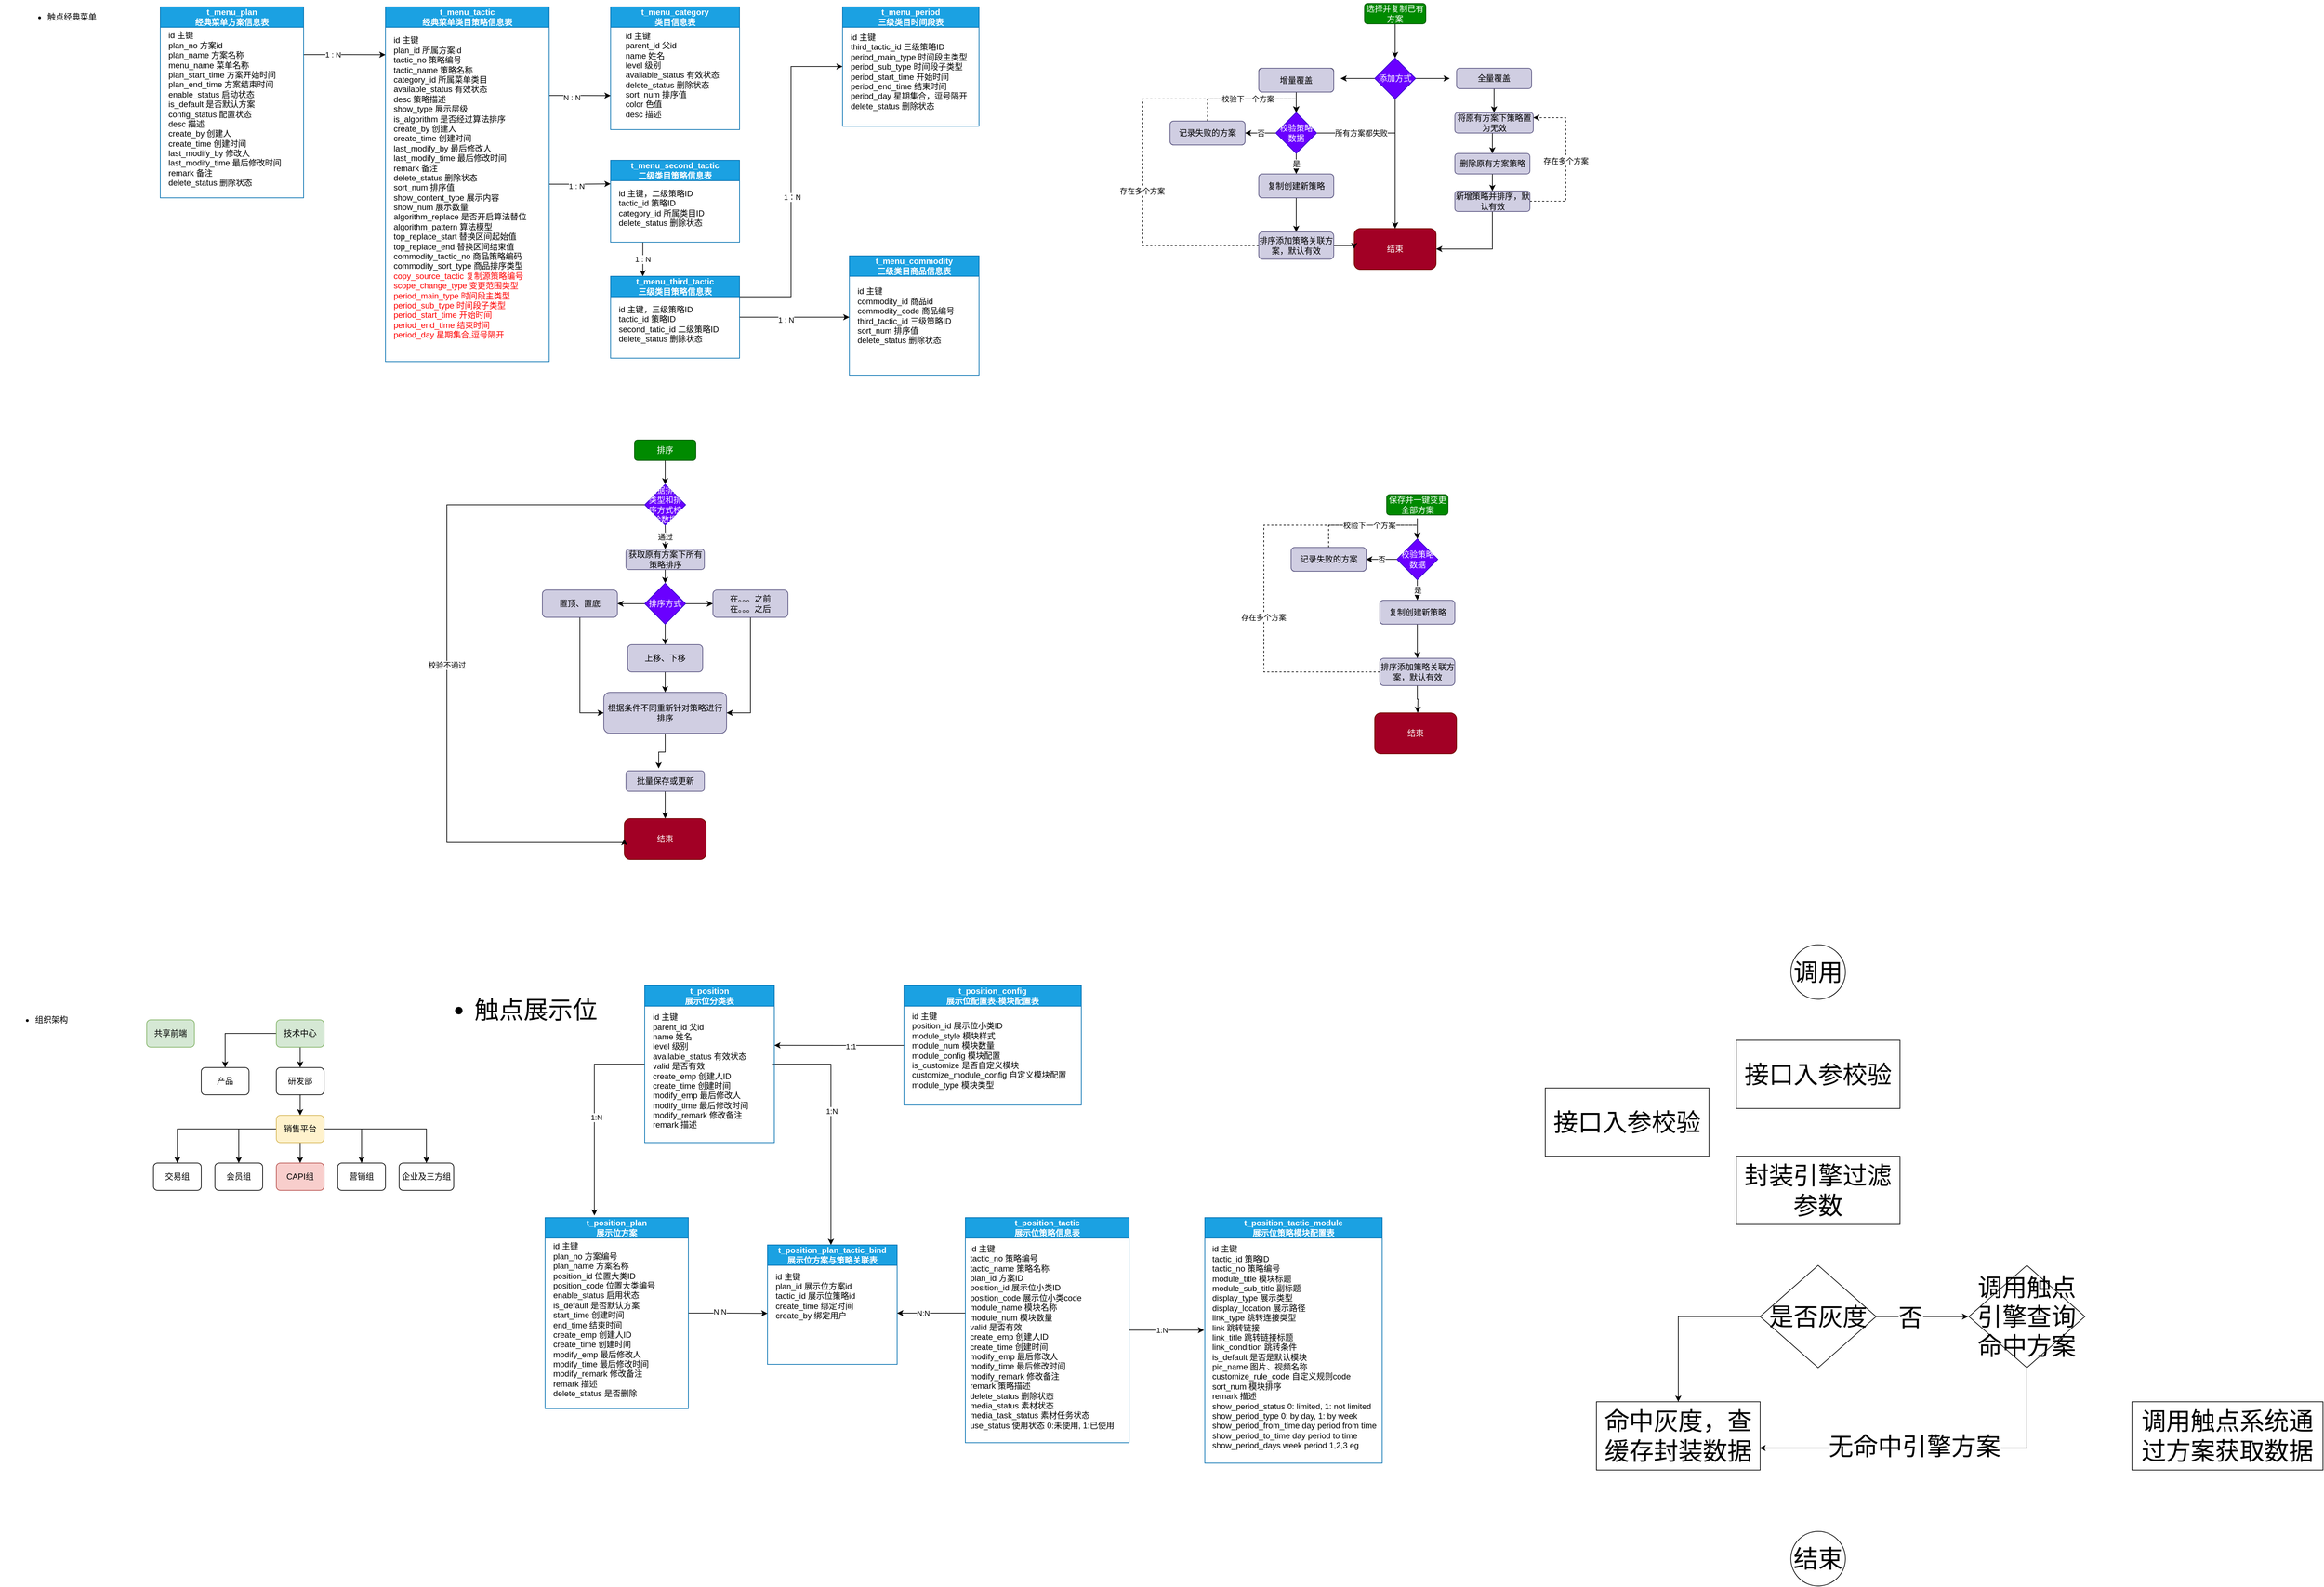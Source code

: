 <mxfile version="20.8.20" type="github">
  <diagram id="4Sr3pd_Fo9CKyCCXNbhV" name="第 1 页">
    <mxGraphModel dx="3247" dy="840" grid="1" gridSize="10" guides="1" tooltips="1" connect="1" arrows="1" fold="1" page="1" pageScale="1" pageWidth="827" pageHeight="1169" math="0" shadow="0">
      <root>
        <mxCell id="0" />
        <mxCell id="1" parent="0" />
        <mxCell id="rn0mMrodME0fii2WGuMn-10" style="edgeStyle=none;rounded=0;orthogonalLoop=1;jettySize=auto;html=1;exitX=0.5;exitY=1;exitDx=0;exitDy=0;entryX=0.5;entryY=0;entryDx=0;entryDy=0;" parent="1" source="rn0mMrodME0fii2WGuMn-2" target="rn0mMrodME0fii2WGuMn-3" edge="1">
          <mxGeometry relative="1" as="geometry" />
        </mxCell>
        <mxCell id="rn0mMrodME0fii2WGuMn-2" value="选择并复制已有方案" style="rounded=1;whiteSpace=wrap;html=1;fillColor=#008a00;strokeColor=#005700;fontColor=#ffffff;" parent="1" vertex="1">
          <mxGeometry x="355" y="10" width="90" height="30" as="geometry" />
        </mxCell>
        <mxCell id="rn0mMrodME0fii2WGuMn-11" style="edgeStyle=none;rounded=0;orthogonalLoop=1;jettySize=auto;html=1;exitX=1;exitY=0.5;exitDx=0;exitDy=0;" parent="1" source="rn0mMrodME0fii2WGuMn-3" edge="1">
          <mxGeometry relative="1" as="geometry">
            <mxPoint x="480" y="120" as="targetPoint" />
          </mxGeometry>
        </mxCell>
        <mxCell id="rn0mMrodME0fii2WGuMn-12" style="edgeStyle=none;rounded=0;orthogonalLoop=1;jettySize=auto;html=1;exitX=0;exitY=0.5;exitDx=0;exitDy=0;" parent="1" source="rn0mMrodME0fii2WGuMn-3" edge="1">
          <mxGeometry relative="1" as="geometry">
            <mxPoint x="320" y="120" as="targetPoint" />
          </mxGeometry>
        </mxCell>
        <mxCell id="rn0mMrodME0fii2WGuMn-13" style="edgeStyle=none;rounded=0;orthogonalLoop=1;jettySize=auto;html=1;exitX=0.5;exitY=1;exitDx=0;exitDy=0;entryX=0.5;entryY=0;entryDx=0;entryDy=0;" parent="1" source="rn0mMrodME0fii2WGuMn-3" target="rn0mMrodME0fii2WGuMn-14" edge="1">
          <mxGeometry relative="1" as="geometry">
            <mxPoint x="400" y="210" as="targetPoint" />
          </mxGeometry>
        </mxCell>
        <mxCell id="rn0mMrodME0fii2WGuMn-3" value="添加方式" style="rhombus;whiteSpace=wrap;html=1;fillColor=#6a00ff;fontColor=#ffffff;strokeColor=#3700CC;" parent="1" vertex="1">
          <mxGeometry x="370" y="90" width="60" height="60" as="geometry" />
        </mxCell>
        <mxCell id="rn0mMrodME0fii2WGuMn-4" value="增量覆盖" style="rounded=1;whiteSpace=wrap;html=1;" parent="1" vertex="1">
          <mxGeometry x="200" y="105" width="110" height="30" as="geometry" />
        </mxCell>
        <mxCell id="rn0mMrodME0fii2WGuMn-26" value="" style="edgeStyle=orthogonalEdgeStyle;rounded=0;orthogonalLoop=1;jettySize=auto;html=1;" parent="1" source="rn0mMrodME0fii2WGuMn-6" target="rn0mMrodME0fii2WGuMn-25" edge="1">
          <mxGeometry relative="1" as="geometry" />
        </mxCell>
        <mxCell id="rn0mMrodME0fii2WGuMn-6" value="全量覆盖" style="rounded=1;whiteSpace=wrap;html=1;fillColor=#d0cee2;strokeColor=#56517e;" parent="1" vertex="1">
          <mxGeometry x="490" y="105" width="110" height="30" as="geometry" />
        </mxCell>
        <mxCell id="rn0mMrodME0fii2WGuMn-19" style="edgeStyle=none;rounded=0;orthogonalLoop=1;jettySize=auto;html=1;exitX=0.5;exitY=1;exitDx=0;exitDy=0;entryX=0.5;entryY=0;entryDx=0;entryDy=0;" parent="1" source="rn0mMrodME0fii2WGuMn-8" target="rn0mMrodME0fii2WGuMn-15" edge="1">
          <mxGeometry relative="1" as="geometry" />
        </mxCell>
        <mxCell id="rn0mMrodME0fii2WGuMn-8" value="增量覆盖" style="rounded=1;whiteSpace=wrap;html=1;fillColor=#d0cee2;strokeColor=#56517e;" parent="1" vertex="1">
          <mxGeometry x="200" y="105" width="110" height="35" as="geometry" />
        </mxCell>
        <mxCell id="rn0mMrodME0fii2WGuMn-14" value="结束" style="rounded=1;whiteSpace=wrap;html=1;fillColor=#a20025;strokeColor=#6F0000;fontColor=#ffffff;" parent="1" vertex="1">
          <mxGeometry x="340" y="340" width="120" height="60" as="geometry" />
        </mxCell>
        <mxCell id="rn0mMrodME0fii2WGuMn-21" value="是" style="edgeStyle=orthogonalEdgeStyle;rounded=0;orthogonalLoop=1;jettySize=auto;html=1;exitX=0.5;exitY=1;exitDx=0;exitDy=0;entryX=0.5;entryY=0;entryDx=0;entryDy=0;" parent="1" source="rn0mMrodME0fii2WGuMn-15" target="rn0mMrodME0fii2WGuMn-20" edge="1">
          <mxGeometry relative="1" as="geometry" />
        </mxCell>
        <mxCell id="rn0mMrodME0fii2WGuMn-33" value="否" style="edgeStyle=orthogonalEdgeStyle;rounded=0;orthogonalLoop=1;jettySize=auto;html=1;exitX=0;exitY=0.5;exitDx=0;exitDy=0;entryX=1;entryY=0.5;entryDx=0;entryDy=0;" parent="1" source="rn0mMrodME0fii2WGuMn-15" target="rn0mMrodME0fii2WGuMn-32" edge="1">
          <mxGeometry relative="1" as="geometry" />
        </mxCell>
        <mxCell id="rn0mMrodME0fii2WGuMn-35" value="所有方案都失败" style="edgeStyle=orthogonalEdgeStyle;rounded=0;orthogonalLoop=1;jettySize=auto;html=1;exitX=1;exitY=0.5;exitDx=0;exitDy=0;entryX=0.5;entryY=0;entryDx=0;entryDy=0;" parent="1" source="rn0mMrodME0fii2WGuMn-15" target="rn0mMrodME0fii2WGuMn-14" edge="1">
          <mxGeometry x="-0.49" relative="1" as="geometry">
            <mxPoint as="offset" />
          </mxGeometry>
        </mxCell>
        <mxCell id="rn0mMrodME0fii2WGuMn-15" value="校验策略数据" style="rhombus;whiteSpace=wrap;html=1;fillColor=#6a00ff;fontColor=#ffffff;strokeColor=#3700CC;" parent="1" vertex="1">
          <mxGeometry x="225" y="170" width="60" height="60" as="geometry" />
        </mxCell>
        <mxCell id="rn0mMrodME0fii2WGuMn-23" style="edgeStyle=orthogonalEdgeStyle;rounded=0;orthogonalLoop=1;jettySize=auto;html=1;exitX=0.5;exitY=1;exitDx=0;exitDy=0;entryX=0.5;entryY=0;entryDx=0;entryDy=0;" parent="1" source="rn0mMrodME0fii2WGuMn-20" target="rn0mMrodME0fii2WGuMn-22" edge="1">
          <mxGeometry relative="1" as="geometry" />
        </mxCell>
        <mxCell id="rn0mMrodME0fii2WGuMn-20" value="复制创建新策略" style="rounded=1;whiteSpace=wrap;html=1;fillColor=#d0cee2;strokeColor=#56517e;" parent="1" vertex="1">
          <mxGeometry x="200" y="260" width="110" height="35" as="geometry" />
        </mxCell>
        <mxCell id="rn0mMrodME0fii2WGuMn-36" style="edgeStyle=orthogonalEdgeStyle;rounded=0;orthogonalLoop=1;jettySize=auto;html=1;exitX=1;exitY=0.5;exitDx=0;exitDy=0;entryX=0;entryY=0.5;entryDx=0;entryDy=0;" parent="1" source="rn0mMrodME0fii2WGuMn-22" target="rn0mMrodME0fii2WGuMn-14" edge="1">
          <mxGeometry relative="1" as="geometry" />
        </mxCell>
        <mxCell id="rn0mMrodME0fii2WGuMn-40" style="edgeStyle=orthogonalEdgeStyle;rounded=0;orthogonalLoop=1;jettySize=auto;html=1;exitX=0;exitY=0.5;exitDx=0;exitDy=0;dashed=1;entryX=0.5;entryY=0;entryDx=0;entryDy=0;" parent="1" source="rn0mMrodME0fii2WGuMn-22" target="rn0mMrodME0fii2WGuMn-15" edge="1">
          <mxGeometry relative="1" as="geometry">
            <mxPoint x="260" y="160" as="targetPoint" />
            <Array as="points">
              <mxPoint x="30" y="365" />
              <mxPoint x="30" y="150" />
              <mxPoint x="255" y="150" />
            </Array>
          </mxGeometry>
        </mxCell>
        <mxCell id="rn0mMrodME0fii2WGuMn-41" value="存在多个方案" style="edgeLabel;html=1;align=center;verticalAlign=middle;resizable=0;points=[];" parent="rn0mMrodME0fii2WGuMn-40" vertex="1" connectable="0">
          <mxGeometry x="-0.207" y="1" relative="1" as="geometry">
            <mxPoint as="offset" />
          </mxGeometry>
        </mxCell>
        <mxCell id="rn0mMrodME0fii2WGuMn-22" value="排序添加策略关联方案，默认有效" style="rounded=1;whiteSpace=wrap;html=1;fillColor=#d0cee2;strokeColor=#56517e;" parent="1" vertex="1">
          <mxGeometry x="200" y="345" width="110" height="40" as="geometry" />
        </mxCell>
        <mxCell id="rn0mMrodME0fii2WGuMn-31" style="edgeStyle=orthogonalEdgeStyle;rounded=0;orthogonalLoop=1;jettySize=auto;html=1;exitX=0.5;exitY=1;exitDx=0;exitDy=0;entryX=0.5;entryY=0;entryDx=0;entryDy=0;" parent="1" source="rn0mMrodME0fii2WGuMn-25" target="rn0mMrodME0fii2WGuMn-27" edge="1">
          <mxGeometry relative="1" as="geometry" />
        </mxCell>
        <mxCell id="rn0mMrodME0fii2WGuMn-25" value="将原有方案下策略置为无效" style="whiteSpace=wrap;html=1;rounded=1;fillColor=#d0cee2;strokeColor=#56517e;" parent="1" vertex="1">
          <mxGeometry x="487.5" y="170" width="115" height="30" as="geometry" />
        </mxCell>
        <mxCell id="rn0mMrodME0fii2WGuMn-29" style="edgeStyle=orthogonalEdgeStyle;rounded=0;orthogonalLoop=1;jettySize=auto;html=1;exitX=0.5;exitY=1;exitDx=0;exitDy=0;entryX=0.5;entryY=0;entryDx=0;entryDy=0;" parent="1" source="rn0mMrodME0fii2WGuMn-27" target="rn0mMrodME0fii2WGuMn-28" edge="1">
          <mxGeometry relative="1" as="geometry" />
        </mxCell>
        <mxCell id="rn0mMrodME0fii2WGuMn-27" value="删除原有方案策略" style="rounded=1;whiteSpace=wrap;html=1;fillColor=#d0cee2;strokeColor=#56517e;" parent="1" vertex="1">
          <mxGeometry x="487.5" y="230" width="110" height="30" as="geometry" />
        </mxCell>
        <mxCell id="rn0mMrodME0fii2WGuMn-30" style="edgeStyle=orthogonalEdgeStyle;rounded=0;orthogonalLoop=1;jettySize=auto;html=1;exitX=0.5;exitY=1;exitDx=0;exitDy=0;entryX=1;entryY=0.5;entryDx=0;entryDy=0;" parent="1" source="rn0mMrodME0fii2WGuMn-28" target="rn0mMrodME0fii2WGuMn-14" edge="1">
          <mxGeometry relative="1" as="geometry" />
        </mxCell>
        <mxCell id="rn0mMrodME0fii2WGuMn-37" value="存在多个方案" style="edgeStyle=orthogonalEdgeStyle;rounded=0;orthogonalLoop=1;jettySize=auto;html=1;exitX=1;exitY=0.5;exitDx=0;exitDy=0;entryX=1;entryY=0.25;entryDx=0;entryDy=0;dashed=1;" parent="1" source="rn0mMrodME0fii2WGuMn-28" target="rn0mMrodME0fii2WGuMn-25" edge="1">
          <mxGeometry relative="1" as="geometry">
            <Array as="points">
              <mxPoint x="650" y="300" />
              <mxPoint x="650" y="178" />
            </Array>
          </mxGeometry>
        </mxCell>
        <mxCell id="rn0mMrodME0fii2WGuMn-28" value="新增策略并排序，默认有效" style="rounded=1;whiteSpace=wrap;html=1;fillColor=#d0cee2;strokeColor=#56517e;" parent="1" vertex="1">
          <mxGeometry x="487.5" y="285" width="110" height="30" as="geometry" />
        </mxCell>
        <mxCell id="rn0mMrodME0fii2WGuMn-34" value="校验下一个方案" style="edgeStyle=orthogonalEdgeStyle;rounded=0;orthogonalLoop=1;jettySize=auto;html=1;exitX=0.5;exitY=0;exitDx=0;exitDy=0;entryX=0.5;entryY=0;entryDx=0;entryDy=0;dashed=1;" parent="1" source="rn0mMrodME0fii2WGuMn-32" target="rn0mMrodME0fii2WGuMn-15" edge="1">
          <mxGeometry relative="1" as="geometry" />
        </mxCell>
        <mxCell id="rn0mMrodME0fii2WGuMn-32" value="记录失败的方案" style="rounded=1;whiteSpace=wrap;html=1;fillColor=#d0cee2;strokeColor=#56517e;" parent="1" vertex="1">
          <mxGeometry x="70" y="182.5" width="110" height="35" as="geometry" />
        </mxCell>
        <mxCell id="rn0mMrodME0fii2WGuMn-43" value="保存并一键变更全部方案" style="rounded=1;whiteSpace=wrap;html=1;fillColor=#008a00;strokeColor=#005700;fontColor=#ffffff;" parent="1" vertex="1">
          <mxGeometry x="387.5" y="730" width="90" height="30" as="geometry" />
        </mxCell>
        <mxCell id="rn0mMrodME0fii2WGuMn-51" style="edgeStyle=none;rounded=0;orthogonalLoop=1;jettySize=auto;html=1;exitX=0.5;exitY=1;exitDx=0;exitDy=0;entryX=0.5;entryY=0;entryDx=0;entryDy=0;" parent="1" target="rn0mMrodME0fii2WGuMn-57" edge="1">
          <mxGeometry relative="1" as="geometry">
            <mxPoint x="432.5" y="765" as="sourcePoint" />
          </mxGeometry>
        </mxCell>
        <mxCell id="rn0mMrodME0fii2WGuMn-53" value="结束" style="rounded=1;whiteSpace=wrap;html=1;fillColor=#a20025;strokeColor=#6F0000;fontColor=#ffffff;" parent="1" vertex="1">
          <mxGeometry x="370" y="1050" width="120" height="60" as="geometry" />
        </mxCell>
        <mxCell id="rn0mMrodME0fii2WGuMn-54" value="是" style="edgeStyle=orthogonalEdgeStyle;rounded=0;orthogonalLoop=1;jettySize=auto;html=1;exitX=0.5;exitY=1;exitDx=0;exitDy=0;entryX=0.5;entryY=0;entryDx=0;entryDy=0;" parent="1" source="rn0mMrodME0fii2WGuMn-57" target="rn0mMrodME0fii2WGuMn-59" edge="1">
          <mxGeometry relative="1" as="geometry" />
        </mxCell>
        <mxCell id="rn0mMrodME0fii2WGuMn-55" value="否" style="edgeStyle=orthogonalEdgeStyle;rounded=0;orthogonalLoop=1;jettySize=auto;html=1;exitX=0;exitY=0.5;exitDx=0;exitDy=0;entryX=1;entryY=0.5;entryDx=0;entryDy=0;" parent="1" source="rn0mMrodME0fii2WGuMn-57" target="rn0mMrodME0fii2WGuMn-72" edge="1">
          <mxGeometry relative="1" as="geometry" />
        </mxCell>
        <mxCell id="rn0mMrodME0fii2WGuMn-57" value="校验策略数据" style="rhombus;whiteSpace=wrap;html=1;fillColor=#6a00ff;fontColor=#ffffff;strokeColor=#3700CC;" parent="1" vertex="1">
          <mxGeometry x="402.5" y="795" width="60" height="60" as="geometry" />
        </mxCell>
        <mxCell id="rn0mMrodME0fii2WGuMn-58" style="edgeStyle=orthogonalEdgeStyle;rounded=0;orthogonalLoop=1;jettySize=auto;html=1;exitX=0.5;exitY=1;exitDx=0;exitDy=0;entryX=0.5;entryY=0;entryDx=0;entryDy=0;" parent="1" source="rn0mMrodME0fii2WGuMn-59" target="rn0mMrodME0fii2WGuMn-63" edge="1">
          <mxGeometry relative="1" as="geometry" />
        </mxCell>
        <mxCell id="rn0mMrodME0fii2WGuMn-59" value="复制创建新策略" style="rounded=1;whiteSpace=wrap;html=1;fillColor=#d0cee2;strokeColor=#56517e;" parent="1" vertex="1">
          <mxGeometry x="377.5" y="885" width="110" height="35" as="geometry" />
        </mxCell>
        <mxCell id="rn0mMrodME0fii2WGuMn-61" style="edgeStyle=orthogonalEdgeStyle;rounded=0;orthogonalLoop=1;jettySize=auto;html=1;exitX=0;exitY=0.5;exitDx=0;exitDy=0;dashed=1;entryX=0.5;entryY=0;entryDx=0;entryDy=0;" parent="1" source="rn0mMrodME0fii2WGuMn-63" target="rn0mMrodME0fii2WGuMn-57" edge="1">
          <mxGeometry relative="1" as="geometry">
            <mxPoint x="437.5" y="785" as="targetPoint" />
            <Array as="points">
              <mxPoint x="207.5" y="990" />
              <mxPoint x="207.5" y="775" />
              <mxPoint x="432.5" y="775" />
            </Array>
          </mxGeometry>
        </mxCell>
        <mxCell id="rn0mMrodME0fii2WGuMn-62" value="存在多个方案" style="edgeLabel;html=1;align=center;verticalAlign=middle;resizable=0;points=[];" parent="rn0mMrodME0fii2WGuMn-61" vertex="1" connectable="0">
          <mxGeometry x="-0.207" y="1" relative="1" as="geometry">
            <mxPoint as="offset" />
          </mxGeometry>
        </mxCell>
        <mxCell id="rn0mMrodME0fii2WGuMn-78" style="edgeStyle=orthogonalEdgeStyle;rounded=0;orthogonalLoop=1;jettySize=auto;html=1;exitX=0.5;exitY=1;exitDx=0;exitDy=0;" parent="1" source="rn0mMrodME0fii2WGuMn-63" edge="1">
          <mxGeometry relative="1" as="geometry">
            <mxPoint x="433" y="1050" as="targetPoint" />
          </mxGeometry>
        </mxCell>
        <mxCell id="rn0mMrodME0fii2WGuMn-63" value="排序添加策略关联方案，默认有效" style="rounded=1;whiteSpace=wrap;html=1;fillColor=#d0cee2;strokeColor=#56517e;" parent="1" vertex="1">
          <mxGeometry x="377.5" y="970" width="110" height="40" as="geometry" />
        </mxCell>
        <mxCell id="rn0mMrodME0fii2WGuMn-71" value="校验下一个方案" style="edgeStyle=orthogonalEdgeStyle;rounded=0;orthogonalLoop=1;jettySize=auto;html=1;exitX=0.5;exitY=0;exitDx=0;exitDy=0;entryX=0.5;entryY=0;entryDx=0;entryDy=0;dashed=1;" parent="1" source="rn0mMrodME0fii2WGuMn-72" target="rn0mMrodME0fii2WGuMn-57" edge="1">
          <mxGeometry relative="1" as="geometry" />
        </mxCell>
        <mxCell id="rn0mMrodME0fii2WGuMn-72" value="记录失败的方案" style="rounded=1;whiteSpace=wrap;html=1;fillColor=#d0cee2;strokeColor=#56517e;" parent="1" vertex="1">
          <mxGeometry x="247.5" y="807.5" width="110" height="35" as="geometry" />
        </mxCell>
        <mxCell id="rn0mMrodME0fii2WGuMn-79" value="t_menu_category&lt;br&gt;类目信息表" style="swimlane;whiteSpace=wrap;html=1;startSize=30;fillColor=#1ba1e2;fontColor=#ffffff;strokeColor=#006EAF;" parent="1" vertex="1">
          <mxGeometry x="-750" y="15" width="189" height="180" as="geometry" />
        </mxCell>
        <mxCell id="rn0mMrodME0fii2WGuMn-80" value="id 主键&lt;br&gt;parent_id 父id&lt;br&gt;name 姓名&lt;br&gt;level 级别&lt;br&gt;available_status 有效状态&lt;br&gt;delete_status 删除状态&lt;br&gt;sort_num 排序值&lt;br&gt;color 色值&lt;br&gt;desc 描述" style="text;html=1;align=left;verticalAlign=middle;resizable=0;points=[];autosize=1;strokeColor=none;fillColor=none;" parent="rn0mMrodME0fii2WGuMn-79" vertex="1">
          <mxGeometry x="20" y="30" width="160" height="140" as="geometry" />
        </mxCell>
        <mxCell id="rn0mMrodME0fii2WGuMn-81" value="t_menu_commodity&lt;br&gt;三级类目商品信息表" style="swimlane;whiteSpace=wrap;html=1;startSize=30;fillColor=#1ba1e2;fontColor=#ffffff;strokeColor=#006EAF;" parent="1" vertex="1">
          <mxGeometry x="-400" y="380" width="190" height="175" as="geometry" />
        </mxCell>
        <mxCell id="rn0mMrodME0fii2WGuMn-82" value="id 主键&lt;br&gt;commodity_id 商品id&lt;br&gt;commodity_code 商品编号&lt;br&gt;third_tactic_id 三级策略ID&lt;br&gt;sort_num 排序值&lt;br&gt;delete_status 删除状态" style="text;html=1;align=left;verticalAlign=middle;resizable=0;points=[];autosize=1;strokeColor=none;fillColor=none;" parent="rn0mMrodME0fii2WGuMn-81" vertex="1">
          <mxGeometry x="10" y="37.5" width="170" height="100" as="geometry" />
        </mxCell>
        <mxCell id="rn0mMrodME0fii2WGuMn-83" value="t_menu_period&lt;br&gt;三级类目时间段表" style="swimlane;whiteSpace=wrap;html=1;startSize=30;fillColor=#1ba1e2;fontColor=#ffffff;strokeColor=#006EAF;" parent="1" vertex="1">
          <mxGeometry x="-410" y="15" width="200" height="175" as="geometry" />
        </mxCell>
        <mxCell id="rn0mMrodME0fii2WGuMn-84" value="id 主键&lt;br&gt;third_tactic_id 三级策略ID&lt;br&gt;period_main_type 时间段主类型&lt;br&gt;period_sub_type 时间段子类型&lt;br&gt;period_start_time 开始时间&lt;br&gt;period_end_time 结束时间&lt;br&gt;period_day 星期集合，逗号隔开&lt;br&gt;delete_status 删除状态" style="text;html=1;align=left;verticalAlign=middle;resizable=0;points=[];autosize=1;strokeColor=none;fillColor=none;" parent="rn0mMrodME0fii2WGuMn-83" vertex="1">
          <mxGeometry x="10" y="30" width="190" height="130" as="geometry" />
        </mxCell>
        <mxCell id="rn0mMrodME0fii2WGuMn-99" style="edgeStyle=orthogonalEdgeStyle;rounded=0;orthogonalLoop=1;jettySize=auto;html=1;exitX=1;exitY=0.25;exitDx=0;exitDy=0;" parent="1" source="rn0mMrodME0fii2WGuMn-85" edge="1">
          <mxGeometry relative="1" as="geometry">
            <mxPoint x="-1080" y="85.176" as="targetPoint" />
          </mxGeometry>
        </mxCell>
        <mxCell id="rn0mMrodME0fii2WGuMn-100" value="1 : N" style="edgeLabel;html=1;align=center;verticalAlign=middle;resizable=0;points=[];" parent="rn0mMrodME0fii2WGuMn-99" vertex="1" connectable="0">
          <mxGeometry x="-0.288" relative="1" as="geometry">
            <mxPoint as="offset" />
          </mxGeometry>
        </mxCell>
        <mxCell id="rn0mMrodME0fii2WGuMn-85" value="t_menu_plan&lt;br&gt;经典菜单方案信息表" style="swimlane;whiteSpace=wrap;html=1;startSize=30;fillColor=#1ba1e2;fontColor=#ffffff;strokeColor=#006EAF;" parent="1" vertex="1">
          <mxGeometry x="-1410" y="15" width="210" height="280" as="geometry" />
        </mxCell>
        <mxCell id="rn0mMrodME0fii2WGuMn-86" value="id 主键&lt;br&gt;plan_no 方案id&lt;br&gt;plan_name 方案名称&lt;br&gt;menu_name 菜单名称&lt;br&gt;plan_start_time 方案开始时间&lt;br&gt;plan_end_time 方案结束时间&lt;br&gt;enable_status 启动状态&lt;br&gt;is_default 是否默认方案&lt;br&gt;config_status 配置状态&lt;br&gt;desc 描述&lt;br&gt;create_by 创建人&lt;br&gt;create_time 创建时间&lt;br&gt;last_modify_by 修改人&lt;br&gt;last_modify_time 最后修改时间&lt;br&gt;remark 备注&lt;br&gt;delete_status 删除状态" style="text;html=1;align=left;verticalAlign=middle;resizable=0;points=[];autosize=1;strokeColor=none;fillColor=none;" parent="rn0mMrodME0fii2WGuMn-85" vertex="1">
          <mxGeometry x="10" y="30" width="190" height="240" as="geometry" />
        </mxCell>
        <mxCell id="rn0mMrodME0fii2WGuMn-105" value="1 : N" style="edgeStyle=orthogonalEdgeStyle;rounded=0;orthogonalLoop=1;jettySize=auto;html=1;exitX=0.25;exitY=1;exitDx=0;exitDy=0;entryX=0.25;entryY=0;entryDx=0;entryDy=0;" parent="1" source="rn0mMrodME0fii2WGuMn-87" target="rn0mMrodME0fii2WGuMn-92" edge="1">
          <mxGeometry relative="1" as="geometry" />
        </mxCell>
        <mxCell id="rn0mMrodME0fii2WGuMn-87" value="t_menu_second_tactic&lt;br&gt;二级类目策略信息表" style="swimlane;whiteSpace=wrap;html=1;startSize=30;fillColor=#1ba1e2;fontColor=#ffffff;strokeColor=#006EAF;" parent="1" vertex="1">
          <mxGeometry x="-750" y="240" width="189" height="120" as="geometry" />
        </mxCell>
        <mxCell id="rn0mMrodME0fii2WGuMn-88" value="id 主键，二级策略ID&lt;br&gt;tactic_id 策略ID&lt;br&gt;category_id 所属类目ID&lt;br&gt;delete_status 删除状态" style="text;html=1;align=left;verticalAlign=middle;resizable=0;points=[];autosize=1;strokeColor=none;fillColor=none;" parent="rn0mMrodME0fii2WGuMn-87" vertex="1">
          <mxGeometry x="10" y="35" width="150" height="70" as="geometry" />
        </mxCell>
        <mxCell id="rn0mMrodME0fii2WGuMn-101" style="edgeStyle=orthogonalEdgeStyle;rounded=0;orthogonalLoop=1;jettySize=auto;html=1;exitX=1;exitY=0.25;exitDx=0;exitDy=0;" parent="1" source="rn0mMrodME0fii2WGuMn-89" edge="1">
          <mxGeometry relative="1" as="geometry">
            <mxPoint x="-750" y="145.176" as="targetPoint" />
          </mxGeometry>
        </mxCell>
        <mxCell id="rn0mMrodME0fii2WGuMn-102" value="N : N" style="edgeLabel;html=1;align=center;verticalAlign=middle;resizable=0;points=[];" parent="rn0mMrodME0fii2WGuMn-101" vertex="1" connectable="0">
          <mxGeometry x="-0.286" y="-3" relative="1" as="geometry">
            <mxPoint as="offset" />
          </mxGeometry>
        </mxCell>
        <mxCell id="rn0mMrodME0fii2WGuMn-103" style="edgeStyle=orthogonalEdgeStyle;rounded=0;orthogonalLoop=1;jettySize=auto;html=1;exitX=1;exitY=0.5;exitDx=0;exitDy=0;" parent="1" source="rn0mMrodME0fii2WGuMn-89" edge="1">
          <mxGeometry relative="1" as="geometry">
            <mxPoint x="-750" y="274.588" as="targetPoint" />
          </mxGeometry>
        </mxCell>
        <mxCell id="rn0mMrodME0fii2WGuMn-104" value="1 : N" style="edgeLabel;html=1;align=center;verticalAlign=middle;resizable=0;points=[];" parent="rn0mMrodME0fii2WGuMn-103" vertex="1" connectable="0">
          <mxGeometry x="0.216" y="-3" relative="1" as="geometry">
            <mxPoint x="-15" as="offset" />
          </mxGeometry>
        </mxCell>
        <mxCell id="rn0mMrodME0fii2WGuMn-89" value="t_menu_tactic&lt;br&gt;经典菜单类目策略信息表" style="swimlane;whiteSpace=wrap;html=1;startSize=30;fillColor=#1ba1e2;fontColor=#ffffff;strokeColor=#006EAF;" parent="1" vertex="1">
          <mxGeometry x="-1080" y="15" width="240" height="520" as="geometry" />
        </mxCell>
        <mxCell id="rn0mMrodME0fii2WGuMn-90" value="id 主键&lt;br&gt;plan_id 所属方案id&lt;br&gt;tactic_no 策略编号&lt;br&gt;tactic_name 策略名称&lt;br&gt;&lt;span style=&quot;background-color: initial;&quot;&gt;category_id 所属菜单类目&lt;/span&gt;&lt;div&gt;available_status 有效状态&lt;/div&gt;&lt;div&gt;desc 策略描述&lt;/div&gt;&lt;div&gt;show_type 展示层级&lt;/div&gt;&lt;div&gt;is_algorithm 是否经过算法排序&lt;/div&gt;&lt;div&gt;create_by 创建人&lt;/div&gt;&lt;div&gt;create_time 创建时间&lt;/div&gt;&lt;div&gt;last_modify_by 最后修改人&lt;/div&gt;&lt;div&gt;last_modify_time 最后修改时间&lt;/div&gt;&lt;div&gt;remark 备注&lt;/div&gt;&lt;div&gt;delete_status 删除状态&lt;/div&gt;&lt;div&gt;sort_num 排序值&lt;/div&gt;&lt;div&gt;show_content_type 展示内容&lt;/div&gt;&lt;div&gt;show_num 展示数量&lt;/div&gt;&lt;div&gt;algorithm_replace 是否开启算法替位&lt;/div&gt;&lt;div&gt;algorithm_pattern 算法模型&lt;/div&gt;&lt;div&gt;top_replace_start 替换区间起始值&lt;/div&gt;&lt;div&gt;top_replace_end 替换区间结束值&lt;/div&gt;&lt;div&gt;commodity_tactic_no 商品策略编码&lt;/div&gt;&lt;div&gt;commodity_sort_type 商品排序类型&lt;/div&gt;&lt;div&gt;&lt;font color=&quot;#ff0000&quot;&gt;copy_source_tactic 复制源策略编号&lt;/font&gt;&lt;/div&gt;&lt;div&gt;&lt;font color=&quot;#ff0000&quot;&gt;scope_change_type 变更范围类型&lt;/font&gt;&lt;/div&gt;&lt;div&gt;&lt;font color=&quot;#ff0000&quot;&gt;period_main_type 时间段主类型&lt;/font&gt;&lt;/div&gt;&lt;div&gt;&lt;font color=&quot;#ff0000&quot;&gt;period_sub_type 时间段子类型&lt;/font&gt;&lt;/div&gt;&lt;div&gt;&lt;font color=&quot;#ff0000&quot;&gt;period_start_time 开始时间&lt;/font&gt;&lt;/div&gt;&lt;div&gt;&lt;font color=&quot;#ff0000&quot;&gt;period_end_time 结束时间&lt;/font&gt;&lt;/div&gt;&lt;div&gt;&lt;font color=&quot;#ff0000&quot;&gt;period_day 星期集合,逗号隔开&lt;/font&gt;&lt;/div&gt;" style="text;html=1;align=left;verticalAlign=middle;resizable=0;points=[];autosize=1;strokeColor=none;fillColor=none;" parent="rn0mMrodME0fii2WGuMn-89" vertex="1">
          <mxGeometry x="10" y="35" width="220" height="460" as="geometry" />
        </mxCell>
        <mxCell id="rn0mMrodME0fii2WGuMn-94" style="edgeStyle=orthogonalEdgeStyle;rounded=0;orthogonalLoop=1;jettySize=auto;html=1;exitX=1;exitY=0.5;exitDx=0;exitDy=0;" parent="1" source="rn0mMrodME0fii2WGuMn-92" edge="1">
          <mxGeometry relative="1" as="geometry">
            <mxPoint x="-400" y="470" as="targetPoint" />
          </mxGeometry>
        </mxCell>
        <mxCell id="rn0mMrodME0fii2WGuMn-98" value="1 : N" style="edgeLabel;html=1;align=center;verticalAlign=middle;resizable=0;points=[];" parent="rn0mMrodME0fii2WGuMn-94" vertex="1" connectable="0">
          <mxGeometry x="-0.165" y="-4" relative="1" as="geometry">
            <mxPoint as="offset" />
          </mxGeometry>
        </mxCell>
        <mxCell id="rn0mMrodME0fii2WGuMn-96" style="edgeStyle=orthogonalEdgeStyle;rounded=0;orthogonalLoop=1;jettySize=auto;html=1;exitX=1;exitY=0.25;exitDx=0;exitDy=0;entryX=0;entryY=0.5;entryDx=0;entryDy=0;" parent="1" source="rn0mMrodME0fii2WGuMn-92" target="rn0mMrodME0fii2WGuMn-83" edge="1">
          <mxGeometry relative="1" as="geometry" />
        </mxCell>
        <mxCell id="rn0mMrodME0fii2WGuMn-97" value="1：N&lt;br&gt;" style="edgeLabel;html=1;align=center;verticalAlign=middle;resizable=0;points=[];" parent="rn0mMrodME0fii2WGuMn-96" vertex="1" connectable="0">
          <mxGeometry x="-0.093" y="-1" relative="1" as="geometry">
            <mxPoint as="offset" />
          </mxGeometry>
        </mxCell>
        <mxCell id="rn0mMrodME0fii2WGuMn-92" value="t_menu_third_tactic&lt;br&gt;三级类目策略信息表" style="swimlane;whiteSpace=wrap;html=1;startSize=30;fillColor=#1ba1e2;fontColor=#ffffff;strokeColor=#006EAF;" parent="1" vertex="1">
          <mxGeometry x="-750" y="410" width="189" height="120" as="geometry" />
        </mxCell>
        <mxCell id="rn0mMrodME0fii2WGuMn-93" value="id 主键，三级策略ID&lt;br&gt;tactic_id 策略ID&lt;br&gt;second_tatic_id 二级策略ID&lt;br&gt;delete_status 删除状态" style="text;html=1;align=left;verticalAlign=middle;resizable=0;points=[];autosize=1;strokeColor=none;fillColor=none;" parent="rn0mMrodME0fii2WGuMn-92" vertex="1">
          <mxGeometry x="10" y="35" width="170" height="70" as="geometry" />
        </mxCell>
        <mxCell id="rn0mMrodME0fii2WGuMn-165" style="edgeStyle=orthogonalEdgeStyle;rounded=0;orthogonalLoop=1;jettySize=auto;html=1;exitX=0.5;exitY=1;exitDx=0;exitDy=0;entryX=0.5;entryY=0;entryDx=0;entryDy=0;" parent="1" source="rn0mMrodME0fii2WGuMn-107" target="rn0mMrodME0fii2WGuMn-141" edge="1">
          <mxGeometry relative="1" as="geometry" />
        </mxCell>
        <mxCell id="rn0mMrodME0fii2WGuMn-107" value="排序" style="rounded=1;whiteSpace=wrap;html=1;fillColor=#008a00;strokeColor=#005700;fontColor=#ffffff;" parent="1" vertex="1">
          <mxGeometry x="-715" y="650" width="90" height="30" as="geometry" />
        </mxCell>
        <mxCell id="rn0mMrodME0fii2WGuMn-113" value="通过" style="edgeStyle=orthogonalEdgeStyle;rounded=0;orthogonalLoop=1;jettySize=auto;html=1;" parent="1" target="rn0mMrodME0fii2WGuMn-129" edge="1">
          <mxGeometry relative="1" as="geometry">
            <mxPoint x="-670.059" y="775" as="sourcePoint" />
          </mxGeometry>
        </mxCell>
        <mxCell id="rn0mMrodME0fii2WGuMn-117" value="结束" style="rounded=1;whiteSpace=wrap;html=1;fillColor=#a20025;strokeColor=#6F0000;fontColor=#ffffff;" parent="1" vertex="1">
          <mxGeometry x="-730" y="1205" width="120" height="60" as="geometry" />
        </mxCell>
        <mxCell id="rn0mMrodME0fii2WGuMn-183" style="edgeStyle=orthogonalEdgeStyle;rounded=0;orthogonalLoop=1;jettySize=auto;html=1;exitX=0.5;exitY=1;exitDx=0;exitDy=0;entryX=0.5;entryY=0;entryDx=0;entryDy=0;" parent="1" source="rn0mMrodME0fii2WGuMn-127" edge="1">
          <mxGeometry relative="1" as="geometry">
            <mxPoint x="-670" y="1020" as="targetPoint" />
          </mxGeometry>
        </mxCell>
        <mxCell id="rn0mMrodME0fii2WGuMn-127" value="上移、下移" style="rounded=1;whiteSpace=wrap;html=1;fillColor=#d0cee2;strokeColor=#56517e;" parent="1" vertex="1">
          <mxGeometry x="-725" y="950" width="110" height="40" as="geometry" />
        </mxCell>
        <mxCell id="rn0mMrodME0fii2WGuMn-171" style="edgeStyle=orthogonalEdgeStyle;rounded=0;orthogonalLoop=1;jettySize=auto;html=1;exitX=0.5;exitY=1;exitDx=0;exitDy=0;entryX=0.5;entryY=0;entryDx=0;entryDy=0;" parent="1" source="rn0mMrodME0fii2WGuMn-129" target="rn0mMrodME0fii2WGuMn-170" edge="1">
          <mxGeometry relative="1" as="geometry" />
        </mxCell>
        <mxCell id="rn0mMrodME0fii2WGuMn-129" value="获取原有方案下所有策略排序" style="whiteSpace=wrap;html=1;rounded=1;fillColor=#d0cee2;strokeColor=#56517e;" parent="1" vertex="1">
          <mxGeometry x="-727.5" y="810" width="115" height="30" as="geometry" />
        </mxCell>
        <mxCell id="rn0mMrodME0fii2WGuMn-152" style="edgeStyle=orthogonalEdgeStyle;rounded=0;orthogonalLoop=1;jettySize=auto;html=1;exitX=0.5;exitY=1;exitDx=0;exitDy=0;entryX=0.417;entryY=-0.118;entryDx=0;entryDy=0;entryPerimeter=0;" parent="1" source="rn0mMrodME0fii2WGuMn-134" target="rn0mMrodME0fii2WGuMn-147" edge="1">
          <mxGeometry relative="1" as="geometry" />
        </mxCell>
        <mxCell id="rn0mMrodME0fii2WGuMn-134" value="根据条件不同重新针对策略进行排序" style="rounded=1;whiteSpace=wrap;html=1;fillColor=#d0cee2;strokeColor=#56517e;" parent="1" vertex="1">
          <mxGeometry x="-760" y="1020" width="180" height="60" as="geometry" />
        </mxCell>
        <mxCell id="rn0mMrodME0fii2WGuMn-182" value="校验不通过" style="edgeStyle=orthogonalEdgeStyle;rounded=0;orthogonalLoop=1;jettySize=auto;html=1;exitX=0;exitY=0.5;exitDx=0;exitDy=0;entryX=0;entryY=0.5;entryDx=0;entryDy=0;" parent="1" source="rn0mMrodME0fii2WGuMn-141" target="rn0mMrodME0fii2WGuMn-117" edge="1">
          <mxGeometry relative="1" as="geometry">
            <Array as="points">
              <mxPoint x="-990" y="745" />
              <mxPoint x="-990" y="1240" />
              <mxPoint x="-730" y="1240" />
            </Array>
          </mxGeometry>
        </mxCell>
        <mxCell id="rn0mMrodME0fii2WGuMn-141" value="根据排序类型和排序方式校验数据" style="rhombus;whiteSpace=wrap;html=1;fillColor=#6a00ff;fontColor=#ffffff;strokeColor=#3700CC;" parent="1" vertex="1">
          <mxGeometry x="-700" y="715" width="60" height="60" as="geometry" />
        </mxCell>
        <mxCell id="rn0mMrodME0fii2WGuMn-160" style="edgeStyle=orthogonalEdgeStyle;rounded=0;orthogonalLoop=1;jettySize=auto;html=1;exitX=0.5;exitY=1;exitDx=0;exitDy=0;entryX=0.5;entryY=0;entryDx=0;entryDy=0;" parent="1" source="rn0mMrodME0fii2WGuMn-147" target="rn0mMrodME0fii2WGuMn-117" edge="1">
          <mxGeometry relative="1" as="geometry" />
        </mxCell>
        <mxCell id="rn0mMrodME0fii2WGuMn-147" value="批量保存或更新" style="whiteSpace=wrap;html=1;rounded=1;fillColor=#d0cee2;strokeColor=#56517e;" parent="1" vertex="1">
          <mxGeometry x="-727.5" y="1135" width="115" height="30" as="geometry" />
        </mxCell>
        <mxCell id="rn0mMrodME0fii2WGuMn-178" style="edgeStyle=orthogonalEdgeStyle;rounded=0;orthogonalLoop=1;jettySize=auto;html=1;exitX=0;exitY=0.5;exitDx=0;exitDy=0;entryX=1;entryY=0.5;entryDx=0;entryDy=0;" parent="1" source="rn0mMrodME0fii2WGuMn-170" target="rn0mMrodME0fii2WGuMn-177" edge="1">
          <mxGeometry relative="1" as="geometry" />
        </mxCell>
        <mxCell id="rn0mMrodME0fii2WGuMn-179" style="edgeStyle=orthogonalEdgeStyle;rounded=0;orthogonalLoop=1;jettySize=auto;html=1;exitX=1;exitY=0.5;exitDx=0;exitDy=0;entryX=0;entryY=0.5;entryDx=0;entryDy=0;" parent="1" source="rn0mMrodME0fii2WGuMn-170" target="rn0mMrodME0fii2WGuMn-176" edge="1">
          <mxGeometry relative="1" as="geometry" />
        </mxCell>
        <mxCell id="rn0mMrodME0fii2WGuMn-181" style="edgeStyle=orthogonalEdgeStyle;rounded=0;orthogonalLoop=1;jettySize=auto;html=1;exitX=0.5;exitY=1;exitDx=0;exitDy=0;entryX=0.5;entryY=0;entryDx=0;entryDy=0;" parent="1" source="rn0mMrodME0fii2WGuMn-170" target="rn0mMrodME0fii2WGuMn-127" edge="1">
          <mxGeometry relative="1" as="geometry" />
        </mxCell>
        <mxCell id="rn0mMrodME0fii2WGuMn-170" value="排序方式" style="rhombus;whiteSpace=wrap;html=1;fillColor=#6a00ff;fontColor=#ffffff;strokeColor=#3700CC;" parent="1" vertex="1">
          <mxGeometry x="-700" y="860" width="60" height="60" as="geometry" />
        </mxCell>
        <mxCell id="rn0mMrodME0fii2WGuMn-190" style="edgeStyle=orthogonalEdgeStyle;rounded=0;orthogonalLoop=1;jettySize=auto;html=1;exitX=0.5;exitY=1;exitDx=0;exitDy=0;entryX=1;entryY=0.5;entryDx=0;entryDy=0;" parent="1" source="rn0mMrodME0fii2WGuMn-176" target="rn0mMrodME0fii2WGuMn-134" edge="1">
          <mxGeometry relative="1" as="geometry" />
        </mxCell>
        <mxCell id="rn0mMrodME0fii2WGuMn-176" value="在。。。之前&lt;br&gt;在。。。之后" style="rounded=1;whiteSpace=wrap;html=1;fillColor=#d0cee2;strokeColor=#56517e;" parent="1" vertex="1">
          <mxGeometry x="-600" y="870" width="110" height="40" as="geometry" />
        </mxCell>
        <mxCell id="rn0mMrodME0fii2WGuMn-189" style="edgeStyle=orthogonalEdgeStyle;rounded=0;orthogonalLoop=1;jettySize=auto;html=1;exitX=0.5;exitY=1;exitDx=0;exitDy=0;entryX=0;entryY=0.5;entryDx=0;entryDy=0;" parent="1" source="rn0mMrodME0fii2WGuMn-177" target="rn0mMrodME0fii2WGuMn-134" edge="1">
          <mxGeometry relative="1" as="geometry" />
        </mxCell>
        <mxCell id="rn0mMrodME0fii2WGuMn-177" value="置顶、置底" style="rounded=1;whiteSpace=wrap;html=1;fillColor=#d0cee2;strokeColor=#56517e;" parent="1" vertex="1">
          <mxGeometry x="-850" y="870" width="110" height="40" as="geometry" />
        </mxCell>
        <mxCell id="EQXdOdZPoUwupqghVazf-18" style="edgeStyle=orthogonalEdgeStyle;rounded=0;orthogonalLoop=1;jettySize=auto;html=1;exitX=0.5;exitY=1;exitDx=0;exitDy=0;entryX=0.5;entryY=0;entryDx=0;entryDy=0;" parent="1" source="EQXdOdZPoUwupqghVazf-3" target="EQXdOdZPoUwupqghVazf-9" edge="1">
          <mxGeometry relative="1" as="geometry" />
        </mxCell>
        <mxCell id="EQXdOdZPoUwupqghVazf-3" value="研发部" style="rounded=1;whiteSpace=wrap;html=1;" parent="1" vertex="1">
          <mxGeometry x="-1240" y="1570" width="70" height="40" as="geometry" />
        </mxCell>
        <mxCell id="EQXdOdZPoUwupqghVazf-17" style="edgeStyle=orthogonalEdgeStyle;rounded=0;orthogonalLoop=1;jettySize=auto;html=1;exitX=0.5;exitY=1;exitDx=0;exitDy=0;entryX=0.5;entryY=0;entryDx=0;entryDy=0;" parent="1" source="EQXdOdZPoUwupqghVazf-5" target="EQXdOdZPoUwupqghVazf-3" edge="1">
          <mxGeometry relative="1" as="geometry" />
        </mxCell>
        <mxCell id="EQXdOdZPoUwupqghVazf-25" style="edgeStyle=orthogonalEdgeStyle;rounded=0;orthogonalLoop=1;jettySize=auto;html=1;exitX=0;exitY=0.5;exitDx=0;exitDy=0;entryX=0.5;entryY=0;entryDx=0;entryDy=0;" parent="1" source="EQXdOdZPoUwupqghVazf-5" target="EQXdOdZPoUwupqghVazf-10" edge="1">
          <mxGeometry relative="1" as="geometry" />
        </mxCell>
        <mxCell id="EQXdOdZPoUwupqghVazf-5" value="技术中心" style="rounded=1;whiteSpace=wrap;html=1;fillColor=#d5e8d4;strokeColor=#82b366;" parent="1" vertex="1">
          <mxGeometry x="-1240" y="1500" width="70" height="40" as="geometry" />
        </mxCell>
        <mxCell id="EQXdOdZPoUwupqghVazf-19" style="edgeStyle=orthogonalEdgeStyle;rounded=0;orthogonalLoop=1;jettySize=auto;html=1;exitX=0.5;exitY=1;exitDx=0;exitDy=0;entryX=0.5;entryY=0;entryDx=0;entryDy=0;" parent="1" source="EQXdOdZPoUwupqghVazf-9" target="EQXdOdZPoUwupqghVazf-12" edge="1">
          <mxGeometry relative="1" as="geometry" />
        </mxCell>
        <mxCell id="EQXdOdZPoUwupqghVazf-20" style="edgeStyle=orthogonalEdgeStyle;rounded=0;orthogonalLoop=1;jettySize=auto;html=1;exitX=1;exitY=0.5;exitDx=0;exitDy=0;" parent="1" source="EQXdOdZPoUwupqghVazf-9" target="EQXdOdZPoUwupqghVazf-15" edge="1">
          <mxGeometry relative="1" as="geometry" />
        </mxCell>
        <mxCell id="EQXdOdZPoUwupqghVazf-21" style="edgeStyle=orthogonalEdgeStyle;rounded=0;orthogonalLoop=1;jettySize=auto;html=1;exitX=1;exitY=0.5;exitDx=0;exitDy=0;entryX=0.5;entryY=0;entryDx=0;entryDy=0;" parent="1" source="EQXdOdZPoUwupqghVazf-9" target="EQXdOdZPoUwupqghVazf-16" edge="1">
          <mxGeometry relative="1" as="geometry" />
        </mxCell>
        <mxCell id="EQXdOdZPoUwupqghVazf-22" style="edgeStyle=orthogonalEdgeStyle;rounded=0;orthogonalLoop=1;jettySize=auto;html=1;exitX=0;exitY=0.5;exitDx=0;exitDy=0;entryX=0.5;entryY=0;entryDx=0;entryDy=0;" parent="1" source="EQXdOdZPoUwupqghVazf-9" target="EQXdOdZPoUwupqghVazf-14" edge="1">
          <mxGeometry relative="1" as="geometry" />
        </mxCell>
        <mxCell id="EQXdOdZPoUwupqghVazf-23" style="edgeStyle=orthogonalEdgeStyle;rounded=0;orthogonalLoop=1;jettySize=auto;html=1;exitX=0;exitY=0.5;exitDx=0;exitDy=0;entryX=0.5;entryY=0;entryDx=0;entryDy=0;" parent="1" source="EQXdOdZPoUwupqghVazf-9" target="EQXdOdZPoUwupqghVazf-13" edge="1">
          <mxGeometry relative="1" as="geometry" />
        </mxCell>
        <mxCell id="EQXdOdZPoUwupqghVazf-9" value="销售平台" style="rounded=1;whiteSpace=wrap;html=1;fillColor=#fff2cc;strokeColor=#d6b656;" parent="1" vertex="1">
          <mxGeometry x="-1240" y="1640" width="70" height="40" as="geometry" />
        </mxCell>
        <mxCell id="EQXdOdZPoUwupqghVazf-10" value="产品" style="rounded=1;whiteSpace=wrap;html=1;" parent="1" vertex="1">
          <mxGeometry x="-1350" y="1570" width="70" height="40" as="geometry" />
        </mxCell>
        <mxCell id="EQXdOdZPoUwupqghVazf-12" value="CAPI组" style="rounded=1;whiteSpace=wrap;html=1;fillColor=#f8cecc;strokeColor=#b85450;" parent="1" vertex="1">
          <mxGeometry x="-1240" y="1710" width="70" height="40" as="geometry" />
        </mxCell>
        <mxCell id="EQXdOdZPoUwupqghVazf-13" value="会员组" style="rounded=1;whiteSpace=wrap;html=1;" parent="1" vertex="1">
          <mxGeometry x="-1330" y="1710" width="70" height="40" as="geometry" />
        </mxCell>
        <mxCell id="EQXdOdZPoUwupqghVazf-14" value="交易组" style="rounded=1;whiteSpace=wrap;html=1;" parent="1" vertex="1">
          <mxGeometry x="-1420" y="1710" width="70" height="40" as="geometry" />
        </mxCell>
        <mxCell id="EQXdOdZPoUwupqghVazf-15" value="企业及三方组" style="rounded=1;whiteSpace=wrap;html=1;" parent="1" vertex="1">
          <mxGeometry x="-1060" y="1710" width="80" height="40" as="geometry" />
        </mxCell>
        <mxCell id="EQXdOdZPoUwupqghVazf-16" value="营销组" style="rounded=1;whiteSpace=wrap;html=1;" parent="1" vertex="1">
          <mxGeometry x="-1150" y="1710" width="70" height="40" as="geometry" />
        </mxCell>
        <mxCell id="EQXdOdZPoUwupqghVazf-24" value="共享前端" style="rounded=1;whiteSpace=wrap;html=1;fillColor=#d5e8d4;strokeColor=#82b366;" parent="1" vertex="1">
          <mxGeometry x="-1430" y="1500" width="70" height="40" as="geometry" />
        </mxCell>
        <mxCell id="qWmHe_H_0HpwJOXy_3PC-9" style="edgeStyle=orthogonalEdgeStyle;rounded=0;orthogonalLoop=1;jettySize=auto;html=1;exitX=0;exitY=0.5;exitDx=0;exitDy=0;entryX=0.344;entryY=-0.011;entryDx=0;entryDy=0;entryPerimeter=0;" edge="1" parent="1" source="qkqdTj-M8JjV1qXhdFVq-1" target="qkqdTj-M8JjV1qXhdFVq-9">
          <mxGeometry relative="1" as="geometry" />
        </mxCell>
        <mxCell id="qWmHe_H_0HpwJOXy_3PC-10" value="1:N" style="edgeLabel;html=1;align=center;verticalAlign=middle;resizable=0;points=[];" vertex="1" connectable="0" parent="qWmHe_H_0HpwJOXy_3PC-9">
          <mxGeometry x="0.027" y="3" relative="1" as="geometry">
            <mxPoint as="offset" />
          </mxGeometry>
        </mxCell>
        <mxCell id="qWmHe_H_0HpwJOXy_3PC-11" style="edgeStyle=orthogonalEdgeStyle;rounded=0;orthogonalLoop=1;jettySize=auto;html=1;exitX=1;exitY=0.5;exitDx=0;exitDy=0;entryX=0.5;entryY=0;entryDx=0;entryDy=0;" edge="1" parent="1">
          <mxGeometry relative="1" as="geometry">
            <mxPoint x="-512" y="1565" as="sourcePoint" />
            <mxPoint x="-427" y="1830" as="targetPoint" />
            <Array as="points">
              <mxPoint x="-427" y="1565" />
            </Array>
          </mxGeometry>
        </mxCell>
        <mxCell id="qWmHe_H_0HpwJOXy_3PC-12" value="1:N" style="edgeLabel;html=1;align=center;verticalAlign=middle;resizable=0;points=[];" vertex="1" connectable="0" parent="qWmHe_H_0HpwJOXy_3PC-11">
          <mxGeometry x="-0.119" y="1" relative="1" as="geometry">
            <mxPoint as="offset" />
          </mxGeometry>
        </mxCell>
        <mxCell id="qkqdTj-M8JjV1qXhdFVq-1" value="t_position&lt;br&gt;展示位分类表" style="swimlane;whiteSpace=wrap;html=1;startSize=30;fillColor=#1ba1e2;fontColor=#ffffff;strokeColor=#006EAF;" parent="1" vertex="1">
          <mxGeometry x="-700" y="1450" width="190" height="230" as="geometry" />
        </mxCell>
        <mxCell id="qkqdTj-M8JjV1qXhdFVq-2" value="id 主键&lt;br&gt;parent_id 父id&lt;br&gt;name 姓名&lt;br&gt;level 级别&lt;br&gt;available_status 有效状态&lt;br&gt;&lt;div&gt;valid 是否有效&lt;/div&gt;&lt;div&gt;create_emp 创建人ID&lt;/div&gt;&lt;div&gt;create_time 创建时间&lt;/div&gt;&lt;div&gt;modify_emp 最后修改人&lt;/div&gt;&lt;div&gt;modify_time 最后修改时间&lt;/div&gt;&lt;div&gt;modify_remark 修改备注&lt;/div&gt;&lt;div&gt;remark 描述&lt;/div&gt;" style="text;html=1;align=left;verticalAlign=middle;resizable=0;points=[];autosize=1;strokeColor=none;fillColor=none;" parent="qkqdTj-M8JjV1qXhdFVq-1" vertex="1">
          <mxGeometry x="10" y="30" width="160" height="190" as="geometry" />
        </mxCell>
        <mxCell id="qkqdTj-M8JjV1qXhdFVq-3" value="t_position_plan_tactic_bind&lt;br&gt;展示位方案与策略关联表" style="swimlane;whiteSpace=wrap;html=1;startSize=30;fillColor=#1ba1e2;fontColor=#ffffff;strokeColor=#006EAF;" parent="1" vertex="1">
          <mxGeometry x="-520" y="1830" width="190" height="175" as="geometry" />
        </mxCell>
        <mxCell id="qkqdTj-M8JjV1qXhdFVq-4" value="id 主键&lt;br&gt;&lt;div&gt;plan_id 展示位方案id&lt;/div&gt;&lt;div&gt;tactic_id 展示位策略id&lt;/div&gt;&lt;div&gt;create_time 绑定时间&lt;/div&gt;&lt;div&gt;create_by 绑定用户&lt;/div&gt;" style="text;html=1;align=left;verticalAlign=middle;resizable=0;points=[];autosize=1;strokeColor=none;fillColor=none;" parent="qkqdTj-M8JjV1qXhdFVq-3" vertex="1">
          <mxGeometry x="10" y="30" width="140" height="90" as="geometry" />
        </mxCell>
        <mxCell id="qWmHe_H_0HpwJOXy_3PC-15" style="edgeStyle=orthogonalEdgeStyle;rounded=0;orthogonalLoop=1;jettySize=auto;html=1;exitX=0;exitY=0.5;exitDx=0;exitDy=0;" edge="1" parent="1" source="qkqdTj-M8JjV1qXhdFVq-5">
          <mxGeometry relative="1" as="geometry">
            <mxPoint x="-510" y="1537.4" as="targetPoint" />
          </mxGeometry>
        </mxCell>
        <mxCell id="qWmHe_H_0HpwJOXy_3PC-16" value="1:1" style="edgeLabel;html=1;align=center;verticalAlign=middle;resizable=0;points=[];" vertex="1" connectable="0" parent="qWmHe_H_0HpwJOXy_3PC-15">
          <mxGeometry x="-0.181" y="1" relative="1" as="geometry">
            <mxPoint as="offset" />
          </mxGeometry>
        </mxCell>
        <mxCell id="qkqdTj-M8JjV1qXhdFVq-5" value="t_position_config&lt;br&gt;展示位配置表-模块配置表" style="swimlane;whiteSpace=wrap;html=1;startSize=30;fillColor=#1ba1e2;fontColor=#ffffff;strokeColor=#006EAF;" parent="1" vertex="1">
          <mxGeometry x="-320" y="1450" width="260" height="175" as="geometry" />
        </mxCell>
        <mxCell id="qkqdTj-M8JjV1qXhdFVq-6" value="id 主键&lt;br&gt;&lt;div&gt;position_id 展示位小类ID&lt;/div&gt;&lt;div&gt;module_style 模块样式&lt;/div&gt;&lt;div&gt;module_num 模块数量&lt;/div&gt;&lt;div&gt;module_config 模块配置&lt;/div&gt;&lt;div&gt;is_customize 是否自定义模块&lt;/div&gt;&lt;div&gt;customize_module_config 自定义模块配置&lt;/div&gt;&lt;div&gt;module_type 模块类型&lt;/div&gt;" style="text;html=1;align=left;verticalAlign=middle;resizable=0;points=[];autosize=1;strokeColor=none;fillColor=none;" parent="qkqdTj-M8JjV1qXhdFVq-5" vertex="1">
          <mxGeometry x="10" y="30" width="250" height="130" as="geometry" />
        </mxCell>
        <mxCell id="qWmHe_H_0HpwJOXy_3PC-3" style="edgeStyle=orthogonalEdgeStyle;rounded=0;orthogonalLoop=1;jettySize=auto;html=1;exitX=1;exitY=0.5;exitDx=0;exitDy=0;" edge="1" parent="1" source="qkqdTj-M8JjV1qXhdFVq-9">
          <mxGeometry relative="1" as="geometry">
            <mxPoint x="-520" y="1930.316" as="targetPoint" />
          </mxGeometry>
        </mxCell>
        <mxCell id="qWmHe_H_0HpwJOXy_3PC-4" value="N:N" style="edgeLabel;html=1;align=center;verticalAlign=middle;resizable=0;points=[];" vertex="1" connectable="0" parent="qWmHe_H_0HpwJOXy_3PC-3">
          <mxGeometry x="-0.215" y="2" relative="1" as="geometry">
            <mxPoint as="offset" />
          </mxGeometry>
        </mxCell>
        <mxCell id="qkqdTj-M8JjV1qXhdFVq-9" value="t_position_plan&lt;br&gt;展示位方案" style="swimlane;whiteSpace=wrap;html=1;startSize=30;fillColor=#1ba1e2;fontColor=#ffffff;strokeColor=#006EAF;" parent="1" vertex="1">
          <mxGeometry x="-846" y="1790" width="210" height="280" as="geometry" />
        </mxCell>
        <mxCell id="qkqdTj-M8JjV1qXhdFVq-10" value="id 主键&lt;br&gt;&lt;div&gt;plan_no 方案编号&lt;/div&gt;&lt;div&gt;plan_name 方案名称&lt;/div&gt;&lt;div&gt;position_id 位置大类ID&lt;/div&gt;&lt;div&gt;position_code 位置大类编号&lt;/div&gt;&lt;div&gt;enable_status 启用状态&lt;/div&gt;&lt;div&gt;is_default 是否默认方案&lt;/div&gt;&lt;div&gt;start_time 创建时间&lt;/div&gt;&lt;div&gt;end_time 结束时间&lt;/div&gt;&lt;div&gt;create_emp 创建人ID&lt;/div&gt;&lt;div&gt;create_time 创建时间&lt;/div&gt;&lt;div&gt;modify_emp 最后修改人&lt;/div&gt;&lt;div&gt;modify_time 最后修改时间&lt;/div&gt;&lt;div&gt;modify_remark 修改备注&lt;/div&gt;&lt;div&gt;remark 描述&lt;/div&gt;&lt;div&gt;delete_status 是否删除&lt;/div&gt;" style="text;html=1;align=left;verticalAlign=middle;resizable=0;points=[];autosize=1;strokeColor=none;fillColor=none;" parent="qkqdTj-M8JjV1qXhdFVq-9" vertex="1">
          <mxGeometry x="10" y="30" width="170" height="240" as="geometry" />
        </mxCell>
        <mxCell id="qkqdTj-M8JjV1qXhdFVq-12" value="t_position_tactic_module&lt;br&gt;展示位策略模块配置表" style="swimlane;whiteSpace=wrap;html=1;startSize=30;fillColor=#1ba1e2;fontColor=#ffffff;strokeColor=#006EAF;" parent="1" vertex="1">
          <mxGeometry x="121" y="1790" width="260" height="360" as="geometry" />
        </mxCell>
        <mxCell id="qkqdTj-M8JjV1qXhdFVq-31" value="&lt;span style=&quot;&quot;&gt;id 主键&lt;/span&gt;&lt;br style=&quot;border-color: var(--border-color);&quot;&gt;&lt;div style=&quot;border-color: var(--border-color);&quot;&gt;tactic_id 策略ID&lt;/div&gt;&lt;div style=&quot;border-color: var(--border-color);&quot;&gt;tactic_no 策略编号&lt;/div&gt;&lt;div style=&quot;border-color: var(--border-color);&quot;&gt;module_title 模块标题&lt;/div&gt;&lt;div style=&quot;border-color: var(--border-color);&quot;&gt;module_sub_title 副标题&lt;/div&gt;&lt;div style=&quot;border-color: var(--border-color);&quot;&gt;display_type 展示类型&lt;/div&gt;&lt;div style=&quot;border-color: var(--border-color);&quot;&gt;display_location 展示路径&lt;/div&gt;&lt;div style=&quot;border-color: var(--border-color);&quot;&gt;link_type 跳转连接类型&lt;/div&gt;&lt;div style=&quot;border-color: var(--border-color);&quot;&gt;link 跳转链接&lt;/div&gt;&lt;div style=&quot;border-color: var(--border-color);&quot;&gt;link_title 跳转链接标题&lt;/div&gt;&lt;div style=&quot;border-color: var(--border-color);&quot;&gt;link_condition 跳转条件&lt;/div&gt;&lt;div style=&quot;border-color: var(--border-color);&quot;&gt;is_default 是否是默认模块&lt;/div&gt;&lt;div style=&quot;border-color: var(--border-color);&quot;&gt;pic_name 图片、视频名称&lt;/div&gt;&lt;div style=&quot;border-color: var(--border-color);&quot;&gt;customize_rule_code 自定义规则code&lt;/div&gt;&lt;div style=&quot;border-color: var(--border-color);&quot;&gt;sort_num 模块排序&lt;/div&gt;&lt;div style=&quot;border-color: var(--border-color);&quot;&gt;remark 描述&lt;/div&gt;&lt;div style=&quot;border-color: var(--border-color);&quot;&gt;show_period_status 0: limited, 1: not limited&lt;/div&gt;&lt;div style=&quot;border-color: var(--border-color);&quot;&gt;show_period_type 0: by day, 1: by week&lt;/div&gt;&lt;div style=&quot;border-color: var(--border-color);&quot;&gt;show_period_from_time day period from time&lt;/div&gt;&lt;div style=&quot;border-color: var(--border-color);&quot;&gt;show_period_to_time day period to time&lt;/div&gt;&lt;div style=&quot;border-color: var(--border-color);&quot;&gt;show_period_days week period 1,2,3 eg&lt;/div&gt;" style="text;html=1;align=left;verticalAlign=middle;resizable=0;points=[];autosize=1;strokeColor=none;fillColor=none;" parent="qkqdTj-M8JjV1qXhdFVq-12" vertex="1">
          <mxGeometry x="9" y="30" width="260" height="320" as="geometry" />
        </mxCell>
        <mxCell id="qWmHe_H_0HpwJOXy_3PC-5" style="edgeStyle=orthogonalEdgeStyle;rounded=0;orthogonalLoop=1;jettySize=auto;html=1;exitX=0;exitY=0.5;exitDx=0;exitDy=0;" edge="1" parent="1" source="qkqdTj-M8JjV1qXhdFVq-18">
          <mxGeometry relative="1" as="geometry">
            <mxPoint x="-330" y="1930" as="targetPoint" />
            <Array as="points">
              <mxPoint x="-230" y="1930" />
              <mxPoint x="-320" y="1930" />
            </Array>
          </mxGeometry>
        </mxCell>
        <mxCell id="qWmHe_H_0HpwJOXy_3PC-6" value="N:N" style="edgeLabel;html=1;align=center;verticalAlign=middle;resizable=0;points=[];" vertex="1" connectable="0" parent="qWmHe_H_0HpwJOXy_3PC-5">
          <mxGeometry x="0.403" relative="1" as="geometry">
            <mxPoint as="offset" />
          </mxGeometry>
        </mxCell>
        <mxCell id="qWmHe_H_0HpwJOXy_3PC-13" style="edgeStyle=orthogonalEdgeStyle;rounded=0;orthogonalLoop=1;jettySize=auto;html=1;exitX=1;exitY=0.5;exitDx=0;exitDy=0;" edge="1" parent="1" source="qkqdTj-M8JjV1qXhdFVq-18">
          <mxGeometry relative="1" as="geometry">
            <mxPoint x="120" y="1955" as="targetPoint" />
          </mxGeometry>
        </mxCell>
        <mxCell id="qWmHe_H_0HpwJOXy_3PC-14" value="1:N" style="edgeLabel;html=1;align=center;verticalAlign=middle;resizable=0;points=[];" vertex="1" connectable="0" parent="qWmHe_H_0HpwJOXy_3PC-13">
          <mxGeometry x="-0.133" relative="1" as="geometry">
            <mxPoint as="offset" />
          </mxGeometry>
        </mxCell>
        <mxCell id="qkqdTj-M8JjV1qXhdFVq-18" value="t_position_tactic&lt;br&gt;展示位策略信息表" style="swimlane;whiteSpace=wrap;html=1;startSize=30;fillColor=#1ba1e2;fontColor=#ffffff;strokeColor=#006EAF;" parent="1" vertex="1">
          <mxGeometry x="-230" y="1790" width="240" height="330" as="geometry" />
        </mxCell>
        <mxCell id="qkqdTj-M8JjV1qXhdFVq-19" value="id 主键&lt;br&gt;&lt;div&gt;tactic_no 策略编号&lt;/div&gt;&lt;div&gt;tactic_name 策略名称&lt;/div&gt;&lt;div&gt;plan_id 方案ID&lt;/div&gt;&lt;div&gt;position_id 展示位小类ID&lt;/div&gt;&lt;div&gt;position_code 展示位小类code&lt;/div&gt;&lt;div&gt;module_name 模块名称&lt;/div&gt;&lt;div&gt;module_num 模块数量&lt;/div&gt;&lt;div&gt;valid 是否有效&lt;/div&gt;&lt;div&gt;create_emp 创建人ID&lt;/div&gt;&lt;div&gt;create_time 创建时间&lt;/div&gt;&lt;div&gt;modify_emp 最后修改人&lt;/div&gt;&lt;div&gt;modify_time 最后修改时间&lt;/div&gt;&lt;div&gt;modify_remark 修改备注&lt;/div&gt;&lt;div&gt;remark 策略描述&lt;/div&gt;&lt;div&gt;delete_status 删除状态&lt;/div&gt;&lt;div&gt;media_status 素材状态&lt;/div&gt;&lt;div&gt;media_task_status 素材任务状态&lt;/div&gt;&lt;div&gt;use_status 使用状态 0:未使用, 1:已使用&lt;/div&gt;" style="text;html=1;align=left;verticalAlign=middle;resizable=0;points=[];autosize=1;strokeColor=none;fillColor=none;" parent="qkqdTj-M8JjV1qXhdFVq-18" vertex="1">
          <mxGeometry x="5" y="30" width="230" height="290" as="geometry" />
        </mxCell>
        <mxCell id="qWmHe_H_0HpwJOXy_3PC-17" value="&lt;ul&gt;&lt;li&gt;触点经典菜单&lt;/li&gt;&lt;/ul&gt;" style="text;html=1;align=center;verticalAlign=middle;resizable=0;points=[];autosize=1;strokeColor=none;fillColor=none;" vertex="1" parent="1">
          <mxGeometry x="-1630" y="5" width="140" height="50" as="geometry" />
        </mxCell>
        <mxCell id="qWmHe_H_0HpwJOXy_3PC-18" value="&lt;ul&gt;&lt;li&gt;组织架构&lt;/li&gt;&lt;/ul&gt;" style="text;html=1;align=center;verticalAlign=middle;resizable=0;points=[];autosize=1;strokeColor=none;fillColor=none;" vertex="1" parent="1">
          <mxGeometry x="-1645" y="1475" width="110" height="50" as="geometry" />
        </mxCell>
        <mxCell id="qWmHe_H_0HpwJOXy_3PC-19" value="&lt;ul&gt;&lt;li&gt;触点展示位&lt;/li&gt;&lt;/ul&gt;" style="text;html=1;align=center;verticalAlign=middle;resizable=0;points=[];autosize=1;strokeColor=none;fillColor=none;fontSize=36;" vertex="1" parent="1">
          <mxGeometry x="-1000" y="1420" width="240" height="130" as="geometry" />
        </mxCell>
        <mxCell id="qWmHe_H_0HpwJOXy_3PC-20" value="调用" style="ellipse;whiteSpace=wrap;html=1;aspect=fixed;fontSize=36;" vertex="1" parent="1">
          <mxGeometry x="980" y="1390" width="80" height="80" as="geometry" />
        </mxCell>
        <mxCell id="qWmHe_H_0HpwJOXy_3PC-21" value="接口入参校验" style="rounded=0;whiteSpace=wrap;html=1;fontSize=36;" vertex="1" parent="1">
          <mxGeometry x="900" y="1530" width="240" height="100" as="geometry" />
        </mxCell>
        <mxCell id="qWmHe_H_0HpwJOXy_3PC-23" value="调用触点系统通过方案获取数据" style="rounded=0;whiteSpace=wrap;html=1;fontSize=36;" vertex="1" parent="1">
          <mxGeometry x="1480" y="2060" width="280" height="100" as="geometry" />
        </mxCell>
        <mxCell id="qWmHe_H_0HpwJOXy_3PC-25" value="封装引擎过滤参数" style="rounded=0;whiteSpace=wrap;html=1;fontSize=36;" vertex="1" parent="1">
          <mxGeometry x="900" y="1700" width="240" height="100" as="geometry" />
        </mxCell>
        <mxCell id="qWmHe_H_0HpwJOXy_3PC-26" value="命中灰度，查缓存封装数据" style="rounded=0;whiteSpace=wrap;html=1;fontSize=36;" vertex="1" parent="1">
          <mxGeometry x="695" y="2060" width="240" height="100" as="geometry" />
        </mxCell>
        <mxCell id="qWmHe_H_0HpwJOXy_3PC-33" style="edgeStyle=orthogonalEdgeStyle;rounded=0;orthogonalLoop=1;jettySize=auto;html=1;exitX=0;exitY=0.5;exitDx=0;exitDy=0;fontSize=36;" edge="1" parent="1" source="qWmHe_H_0HpwJOXy_3PC-28" target="qWmHe_H_0HpwJOXy_3PC-26">
          <mxGeometry relative="1" as="geometry" />
        </mxCell>
        <mxCell id="qWmHe_H_0HpwJOXy_3PC-38" style="edgeStyle=orthogonalEdgeStyle;rounded=0;orthogonalLoop=1;jettySize=auto;html=1;exitX=1;exitY=0.5;exitDx=0;exitDy=0;fontSize=36;" edge="1" parent="1" source="qWmHe_H_0HpwJOXy_3PC-28">
          <mxGeometry relative="1" as="geometry">
            <mxPoint x="1240" y="1935" as="targetPoint" />
          </mxGeometry>
        </mxCell>
        <mxCell id="qWmHe_H_0HpwJOXy_3PC-39" value="否" style="edgeLabel;html=1;align=center;verticalAlign=middle;resizable=0;points=[];fontSize=36;" vertex="1" connectable="0" parent="qWmHe_H_0HpwJOXy_3PC-38">
          <mxGeometry x="-0.272" y="-1" relative="1" as="geometry">
            <mxPoint as="offset" />
          </mxGeometry>
        </mxCell>
        <mxCell id="qWmHe_H_0HpwJOXy_3PC-28" value="是否灰度" style="rhombus;whiteSpace=wrap;html=1;fontSize=36;" vertex="1" parent="1">
          <mxGeometry x="935" y="1860" width="170" height="150" as="geometry" />
        </mxCell>
        <mxCell id="qWmHe_H_0HpwJOXy_3PC-29" value="结束" style="ellipse;whiteSpace=wrap;html=1;aspect=fixed;fontSize=36;" vertex="1" parent="1">
          <mxGeometry x="980" y="2250" width="80" height="80" as="geometry" />
        </mxCell>
        <mxCell id="qWmHe_H_0HpwJOXy_3PC-36" value="接口入参校验" style="rounded=0;whiteSpace=wrap;html=1;fontSize=36;" vertex="1" parent="1">
          <mxGeometry x="620" y="1600" width="240" height="100" as="geometry" />
        </mxCell>
        <mxCell id="qWmHe_H_0HpwJOXy_3PC-41" style="edgeStyle=orthogonalEdgeStyle;rounded=0;orthogonalLoop=1;jettySize=auto;html=1;exitX=0.5;exitY=1;exitDx=0;exitDy=0;entryX=0.996;entryY=0.678;entryDx=0;entryDy=0;entryPerimeter=0;fontSize=36;" edge="1" parent="1" source="qWmHe_H_0HpwJOXy_3PC-37" target="qWmHe_H_0HpwJOXy_3PC-26">
          <mxGeometry relative="1" as="geometry" />
        </mxCell>
        <mxCell id="qWmHe_H_0HpwJOXy_3PC-42" value="无命中引擎方案" style="edgeLabel;html=1;align=center;verticalAlign=middle;resizable=0;points=[];fontSize=36;" vertex="1" connectable="0" parent="qWmHe_H_0HpwJOXy_3PC-41">
          <mxGeometry x="-0.047" y="-3" relative="1" as="geometry">
            <mxPoint x="-40" as="offset" />
          </mxGeometry>
        </mxCell>
        <mxCell id="qWmHe_H_0HpwJOXy_3PC-37" value="调用触点引擎查询命中方案" style="rhombus;whiteSpace=wrap;html=1;fontSize=36;" vertex="1" parent="1">
          <mxGeometry x="1241" y="1860" width="170" height="150" as="geometry" />
        </mxCell>
      </root>
    </mxGraphModel>
  </diagram>
</mxfile>
